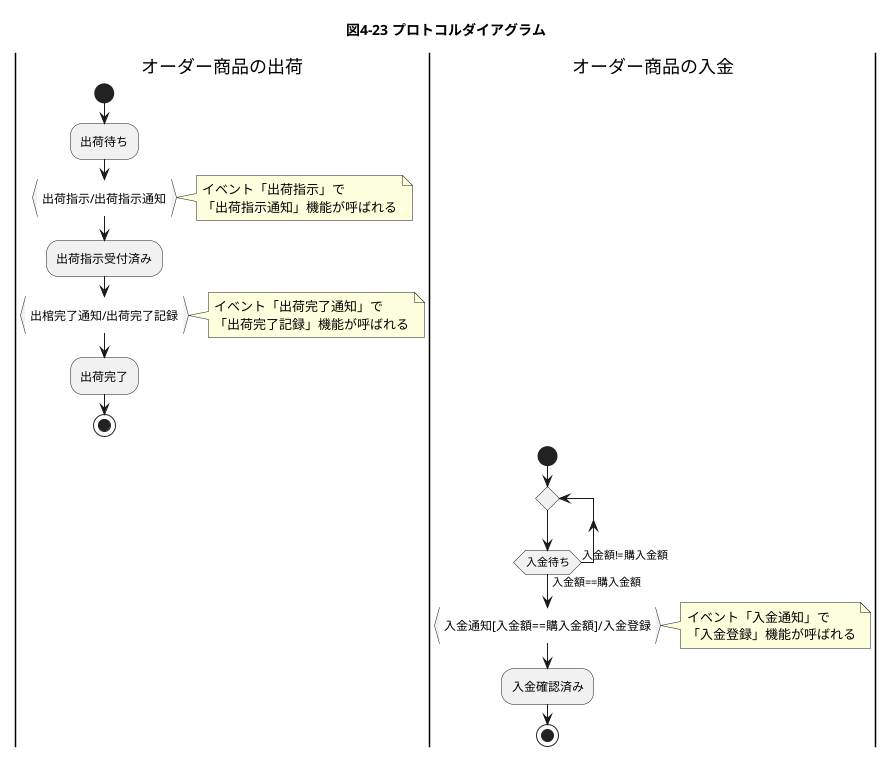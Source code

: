 @startuml
title 図4-23 プロトコルダイアグラム
|オーダー商品の出荷|
    start
    :出荷待ち;
    :出荷指示/出荷指示通知}
    note right: イベント「出荷指示」で\n「出荷指示通知」機能が呼ばれる
    :出荷指示受付済み;
    :出棺完了通知/出荷完了記録}
    note right: イベント「出荷完了通知」で\n「出荷完了記録」機能が呼ばれる
    :出荷完了;
    stop
|オーダー商品の入金|
    start
    repeat
    repeat while (入金待ち) is (入金額!=購入金額) not (入金額==購入金額)
    :入金通知[入金額==購入金額]/入金登録}
    note right: イベント「入金通知」で\n「入金登録」機能が呼ばれる
    :入金確認済み;
    stop
@enduml
